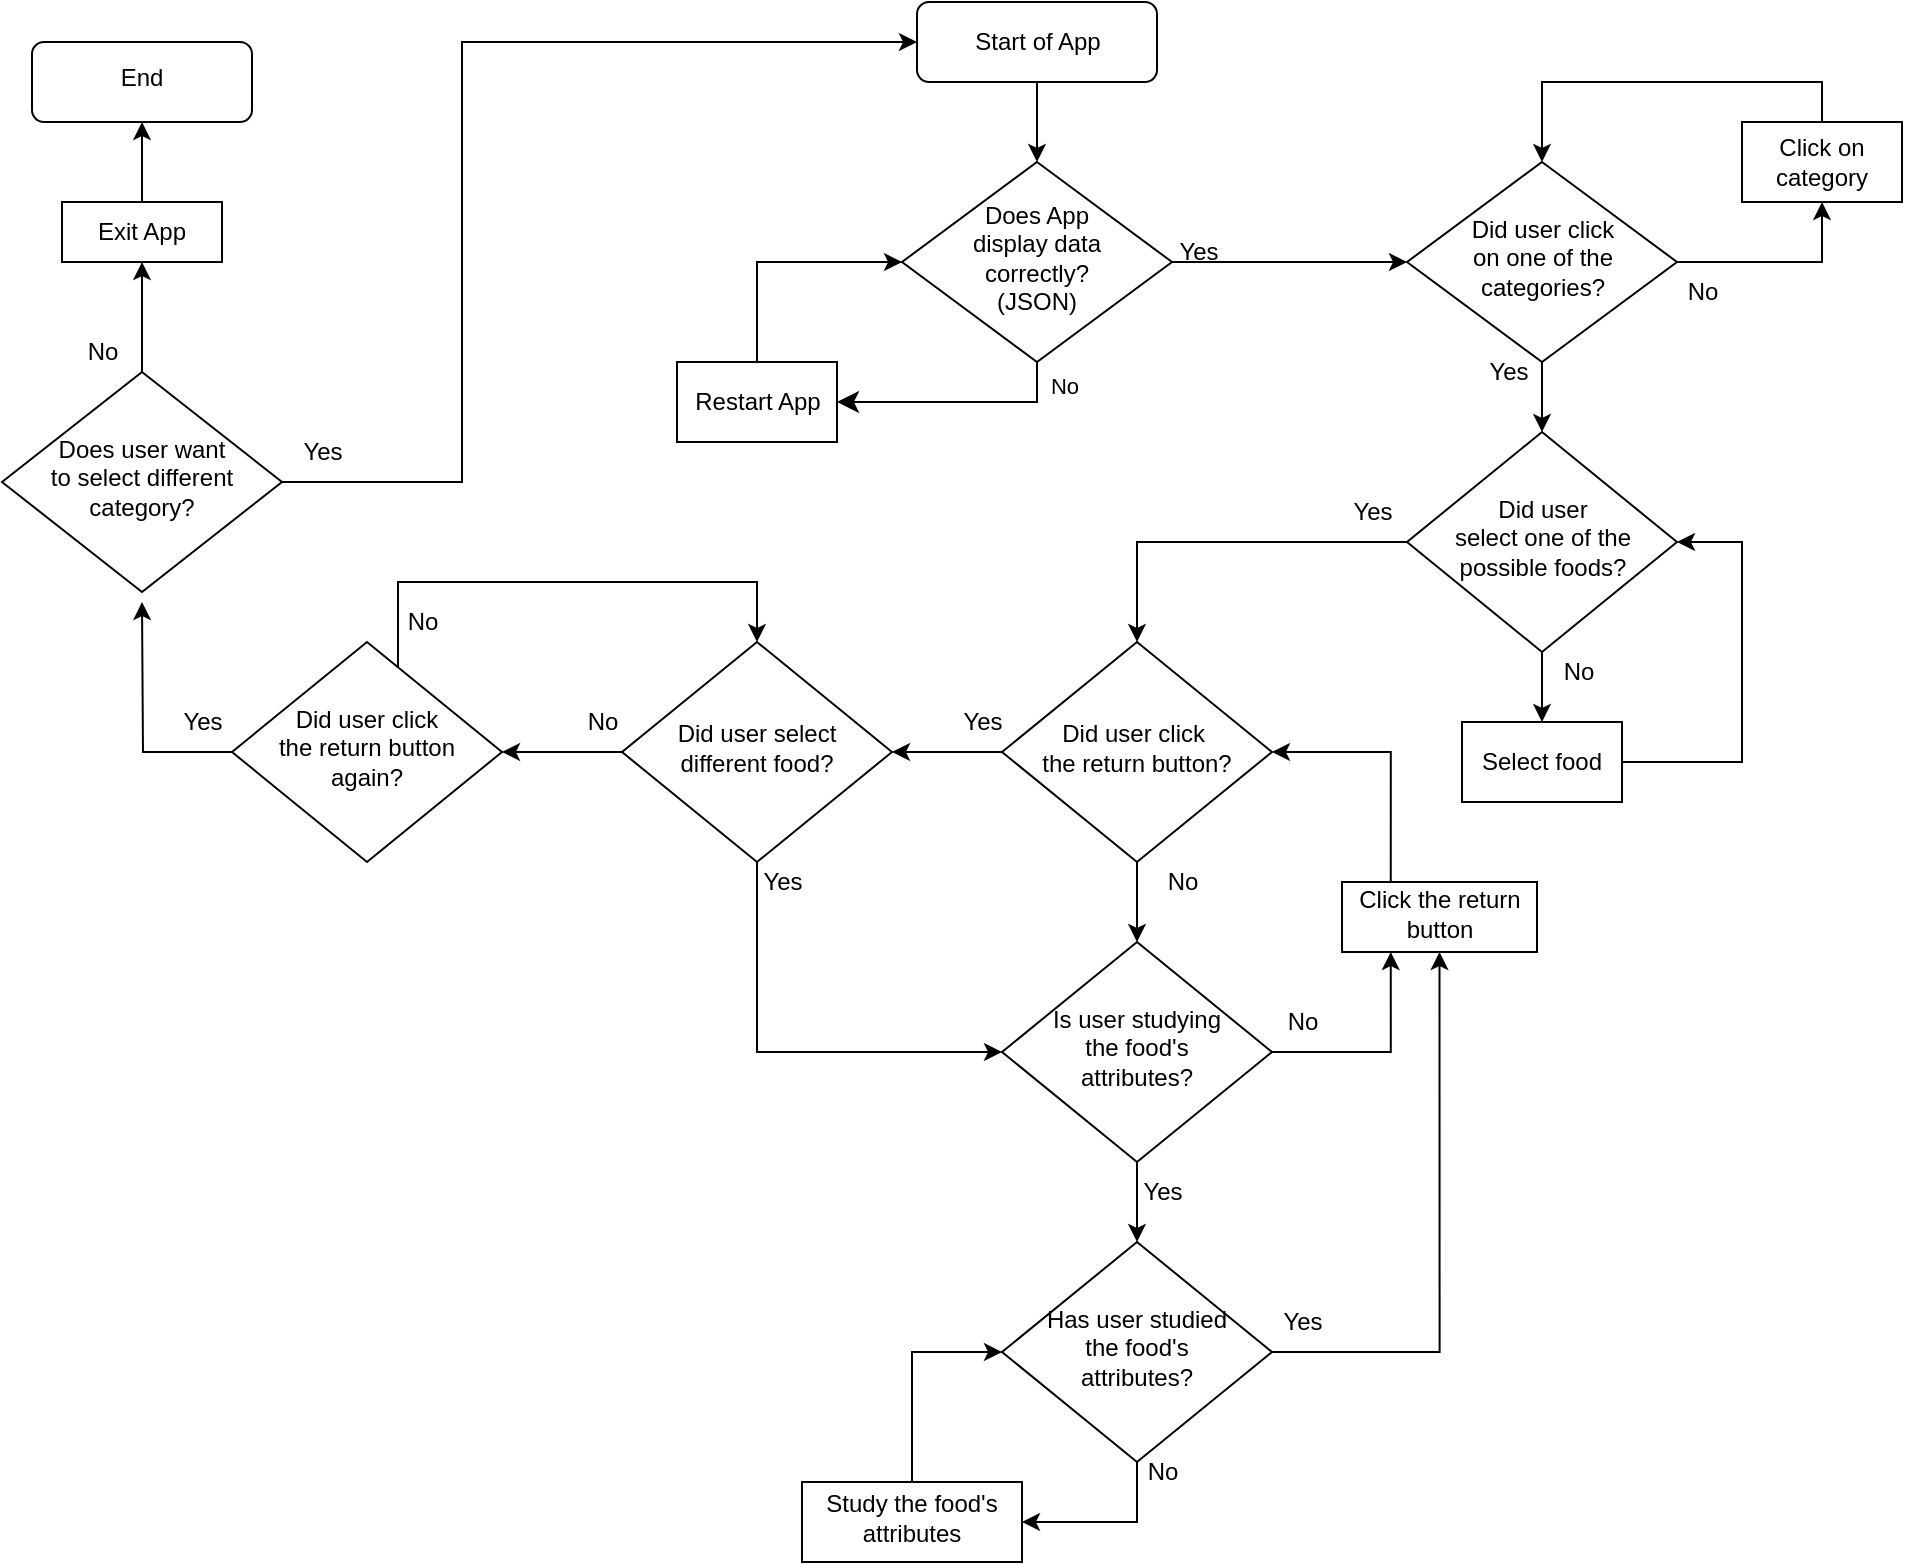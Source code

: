 <mxfile version="20.2.6" type="device"><diagram id="C5RBs43oDa-KdzZeNtuy" name="Page-1"><mxGraphModel dx="2500" dy="901" grid="1" gridSize="10" guides="1" tooltips="1" connect="1" arrows="1" fold="1" page="1" pageScale="1" pageWidth="827" pageHeight="1169" math="0" shadow="0"><root><mxCell id="WIyWlLk6GJQsqaUBKTNV-0"/><mxCell id="WIyWlLk6GJQsqaUBKTNV-1" parent="WIyWlLk6GJQsqaUBKTNV-0"/><mxCell id="lrXwZuD80QXnwarY4xYA-9" style="edgeStyle=orthogonalEdgeStyle;rounded=0;orthogonalLoop=1;jettySize=auto;html=1;entryX=0.5;entryY=0;entryDx=0;entryDy=0;endArrow=classic;endFill=1;" edge="1" parent="WIyWlLk6GJQsqaUBKTNV-1" source="lrXwZuD80QXnwarY4xYA-0" target="lrXwZuD80QXnwarY4xYA-1"><mxGeometry relative="1" as="geometry"/></mxCell><mxCell id="lrXwZuD80QXnwarY4xYA-0" value="Start of App" style="rounded=1;whiteSpace=wrap;html=1;fontSize=12;glass=0;strokeWidth=1;shadow=0;" vertex="1" parent="WIyWlLk6GJQsqaUBKTNV-1"><mxGeometry x="427.5" y="40" width="120" height="40" as="geometry"/></mxCell><mxCell id="lrXwZuD80QXnwarY4xYA-10" style="edgeStyle=orthogonalEdgeStyle;rounded=0;orthogonalLoop=1;jettySize=auto;html=1;endArrow=classic;endFill=1;entryX=0;entryY=0.5;entryDx=0;entryDy=0;" edge="1" parent="WIyWlLk6GJQsqaUBKTNV-1" source="lrXwZuD80QXnwarY4xYA-1" target="lrXwZuD80QXnwarY4xYA-13"><mxGeometry relative="1" as="geometry"><mxPoint x="640" y="180" as="targetPoint"/></mxGeometry></mxCell><mxCell id="lrXwZuD80QXnwarY4xYA-1" value="Does App&lt;br&gt;display data&lt;br&gt;correctly?&lt;br&gt;(JSON)" style="rhombus;whiteSpace=wrap;html=1;shadow=0;fontFamily=Helvetica;fontSize=12;align=center;strokeWidth=1;spacing=6;spacingTop=-4;" vertex="1" parent="WIyWlLk6GJQsqaUBKTNV-1"><mxGeometry x="420" y="120" width="135" height="100" as="geometry"/></mxCell><mxCell id="lrXwZuD80QXnwarY4xYA-5" value="No" style="rounded=0;html=1;jettySize=auto;orthogonalLoop=1;fontSize=11;endArrow=classic;endFill=1;endSize=8;strokeWidth=1;shadow=0;labelBackgroundColor=none;edgeStyle=orthogonalEdgeStyle;exitX=0.5;exitY=1;exitDx=0;exitDy=0;entryX=1;entryY=0.5;entryDx=0;entryDy=0;" edge="1" parent="WIyWlLk6GJQsqaUBKTNV-1" source="lrXwZuD80QXnwarY4xYA-1" target="lrXwZuD80QXnwarY4xYA-7"><mxGeometry x="-0.809" y="13" relative="1" as="geometry"><mxPoint as="offset"/><mxPoint x="-90" y="360" as="sourcePoint"/><mxPoint x="488" y="290" as="targetPoint"/></mxGeometry></mxCell><mxCell id="lrXwZuD80QXnwarY4xYA-8" style="edgeStyle=orthogonalEdgeStyle;rounded=0;orthogonalLoop=1;jettySize=auto;html=1;entryX=0;entryY=0.5;entryDx=0;entryDy=0;endArrow=classic;endFill=1;exitX=0.5;exitY=0;exitDx=0;exitDy=0;" edge="1" parent="WIyWlLk6GJQsqaUBKTNV-1" source="lrXwZuD80QXnwarY4xYA-7" target="lrXwZuD80QXnwarY4xYA-1"><mxGeometry relative="1" as="geometry"/></mxCell><mxCell id="lrXwZuD80QXnwarY4xYA-7" value="Restart App" style="rounded=0;whiteSpace=wrap;html=1;" vertex="1" parent="WIyWlLk6GJQsqaUBKTNV-1"><mxGeometry x="307.5" y="220" width="80" height="40" as="geometry"/></mxCell><mxCell id="lrXwZuD80QXnwarY4xYA-11" value="Yes" style="text;html=1;align=center;verticalAlign=middle;resizable=0;points=[];autosize=1;strokeColor=none;fillColor=none;" vertex="1" parent="WIyWlLk6GJQsqaUBKTNV-1"><mxGeometry x="547.5" y="150" width="40" height="30" as="geometry"/></mxCell><mxCell id="lrXwZuD80QXnwarY4xYA-14" style="edgeStyle=orthogonalEdgeStyle;rounded=0;orthogonalLoop=1;jettySize=auto;html=1;endArrow=classic;endFill=1;entryX=0.5;entryY=1;entryDx=0;entryDy=0;" edge="1" parent="WIyWlLk6GJQsqaUBKTNV-1" source="lrXwZuD80QXnwarY4xYA-13" target="lrXwZuD80QXnwarY4xYA-15"><mxGeometry relative="1" as="geometry"><mxPoint x="870" y="180" as="targetPoint"/></mxGeometry></mxCell><mxCell id="lrXwZuD80QXnwarY4xYA-19" style="edgeStyle=orthogonalEdgeStyle;rounded=0;orthogonalLoop=1;jettySize=auto;html=1;endArrow=classic;endFill=1;entryX=0.5;entryY=0;entryDx=0;entryDy=0;" edge="1" parent="WIyWlLk6GJQsqaUBKTNV-1" source="lrXwZuD80QXnwarY4xYA-13" target="lrXwZuD80QXnwarY4xYA-21"><mxGeometry relative="1" as="geometry"><mxPoint x="717.5" y="280" as="targetPoint"/></mxGeometry></mxCell><mxCell id="lrXwZuD80QXnwarY4xYA-13" value="Did user click&lt;br&gt;on one of the&lt;br&gt;categories?" style="rhombus;whiteSpace=wrap;html=1;shadow=0;fontFamily=Helvetica;fontSize=12;align=center;strokeWidth=1;spacing=6;spacingTop=-4;" vertex="1" parent="WIyWlLk6GJQsqaUBKTNV-1"><mxGeometry x="672.5" y="120" width="135" height="100" as="geometry"/></mxCell><mxCell id="lrXwZuD80QXnwarY4xYA-16" style="edgeStyle=orthogonalEdgeStyle;rounded=0;orthogonalLoop=1;jettySize=auto;html=1;entryX=0.5;entryY=0;entryDx=0;entryDy=0;endArrow=classic;endFill=1;exitX=0.5;exitY=0;exitDx=0;exitDy=0;" edge="1" parent="WIyWlLk6GJQsqaUBKTNV-1" source="lrXwZuD80QXnwarY4xYA-15" target="lrXwZuD80QXnwarY4xYA-13"><mxGeometry relative="1" as="geometry"/></mxCell><mxCell id="lrXwZuD80QXnwarY4xYA-15" value="Click on category" style="rounded=0;whiteSpace=wrap;html=1;" vertex="1" parent="WIyWlLk6GJQsqaUBKTNV-1"><mxGeometry x="840" y="100" width="80" height="40" as="geometry"/></mxCell><mxCell id="lrXwZuD80QXnwarY4xYA-17" value="No" style="text;html=1;align=center;verticalAlign=middle;resizable=0;points=[];autosize=1;strokeColor=none;fillColor=none;" vertex="1" parent="WIyWlLk6GJQsqaUBKTNV-1"><mxGeometry x="800" y="170" width="40" height="30" as="geometry"/></mxCell><mxCell id="lrXwZuD80QXnwarY4xYA-20" value="Yes" style="text;html=1;align=center;verticalAlign=middle;resizable=0;points=[];autosize=1;strokeColor=none;fillColor=none;" vertex="1" parent="WIyWlLk6GJQsqaUBKTNV-1"><mxGeometry x="702.5" y="210" width="40" height="30" as="geometry"/></mxCell><mxCell id="lrXwZuD80QXnwarY4xYA-26" style="edgeStyle=orthogonalEdgeStyle;rounded=0;orthogonalLoop=1;jettySize=auto;html=1;entryX=0.5;entryY=0;entryDx=0;entryDy=0;endArrow=classic;endFill=1;" edge="1" parent="WIyWlLk6GJQsqaUBKTNV-1" source="lrXwZuD80QXnwarY4xYA-21" target="lrXwZuD80QXnwarY4xYA-22"><mxGeometry relative="1" as="geometry"/></mxCell><mxCell id="lrXwZuD80QXnwarY4xYA-31" style="edgeStyle=orthogonalEdgeStyle;rounded=0;orthogonalLoop=1;jettySize=auto;html=1;entryX=0.5;entryY=0;entryDx=0;entryDy=0;endArrow=classic;endFill=1;" edge="1" parent="WIyWlLk6GJQsqaUBKTNV-1" source="lrXwZuD80QXnwarY4xYA-21" target="lrXwZuD80QXnwarY4xYA-30"><mxGeometry relative="1" as="geometry"/></mxCell><mxCell id="lrXwZuD80QXnwarY4xYA-21" value="Did user &lt;br&gt;select one of the &lt;br&gt;possible foods?" style="rhombus;whiteSpace=wrap;html=1;shadow=0;fontFamily=Helvetica;fontSize=12;align=center;strokeWidth=1;spacing=6;spacingTop=-4;" vertex="1" parent="WIyWlLk6GJQsqaUBKTNV-1"><mxGeometry x="672.5" y="255" width="135" height="110" as="geometry"/></mxCell><mxCell id="lrXwZuD80QXnwarY4xYA-27" style="edgeStyle=orthogonalEdgeStyle;rounded=0;orthogonalLoop=1;jettySize=auto;html=1;entryX=1;entryY=0.5;entryDx=0;entryDy=0;endArrow=classic;endFill=1;" edge="1" parent="WIyWlLk6GJQsqaUBKTNV-1" source="lrXwZuD80QXnwarY4xYA-22" target="lrXwZuD80QXnwarY4xYA-21"><mxGeometry relative="1" as="geometry"><Array as="points"><mxPoint x="840" y="420"/><mxPoint x="840" y="310"/></Array></mxGeometry></mxCell><mxCell id="lrXwZuD80QXnwarY4xYA-22" value="Select food" style="rounded=0;whiteSpace=wrap;html=1;" vertex="1" parent="WIyWlLk6GJQsqaUBKTNV-1"><mxGeometry x="700" y="400" width="80" height="40" as="geometry"/></mxCell><mxCell id="lrXwZuD80QXnwarY4xYA-28" value="No" style="text;html=1;align=center;verticalAlign=middle;resizable=0;points=[];autosize=1;strokeColor=none;fillColor=none;" vertex="1" parent="WIyWlLk6GJQsqaUBKTNV-1"><mxGeometry x="737.5" y="360" width="40" height="30" as="geometry"/></mxCell><mxCell id="lrXwZuD80QXnwarY4xYA-34" value="" style="edgeStyle=orthogonalEdgeStyle;rounded=0;orthogonalLoop=1;jettySize=auto;html=1;endArrow=classic;endFill=1;" edge="1" parent="WIyWlLk6GJQsqaUBKTNV-1" source="lrXwZuD80QXnwarY4xYA-30" target="lrXwZuD80QXnwarY4xYA-33"><mxGeometry relative="1" as="geometry"/></mxCell><mxCell id="lrXwZuD80QXnwarY4xYA-38" value="" style="edgeStyle=orthogonalEdgeStyle;rounded=0;orthogonalLoop=1;jettySize=auto;html=1;endArrow=classic;endFill=1;" edge="1" parent="WIyWlLk6GJQsqaUBKTNV-1" source="lrXwZuD80QXnwarY4xYA-30" target="lrXwZuD80QXnwarY4xYA-37"><mxGeometry relative="1" as="geometry"/></mxCell><mxCell id="lrXwZuD80QXnwarY4xYA-30" value="Did user click&amp;nbsp;&lt;br&gt;the return button?" style="rhombus;whiteSpace=wrap;html=1;shadow=0;fontFamily=Helvetica;fontSize=12;align=center;strokeWidth=1;spacing=6;spacingTop=-4;" vertex="1" parent="WIyWlLk6GJQsqaUBKTNV-1"><mxGeometry x="470" y="360" width="135" height="110" as="geometry"/></mxCell><mxCell id="lrXwZuD80QXnwarY4xYA-32" value="Yes" style="text;html=1;align=center;verticalAlign=middle;resizable=0;points=[];autosize=1;strokeColor=none;fillColor=none;" vertex="1" parent="WIyWlLk6GJQsqaUBKTNV-1"><mxGeometry x="635" y="280" width="40" height="30" as="geometry"/></mxCell><mxCell id="lrXwZuD80QXnwarY4xYA-54" style="edgeStyle=orthogonalEdgeStyle;rounded=0;orthogonalLoop=1;jettySize=auto;html=1;entryX=0;entryY=0.5;entryDx=0;entryDy=0;endArrow=classic;endFill=1;" edge="1" parent="WIyWlLk6GJQsqaUBKTNV-1" source="lrXwZuD80QXnwarY4xYA-33" target="lrXwZuD80QXnwarY4xYA-37"><mxGeometry relative="1" as="geometry"><Array as="points"><mxPoint x="348" y="565"/></Array></mxGeometry></mxCell><mxCell id="lrXwZuD80QXnwarY4xYA-57" value="" style="edgeStyle=orthogonalEdgeStyle;rounded=0;orthogonalLoop=1;jettySize=auto;html=1;endArrow=classic;endFill=1;" edge="1" parent="WIyWlLk6GJQsqaUBKTNV-1" source="lrXwZuD80QXnwarY4xYA-33" target="lrXwZuD80QXnwarY4xYA-56"><mxGeometry relative="1" as="geometry"/></mxCell><mxCell id="lrXwZuD80QXnwarY4xYA-33" value="Did user select different food?" style="rhombus;whiteSpace=wrap;html=1;shadow=0;fontFamily=Helvetica;fontSize=12;align=center;strokeWidth=1;spacing=6;spacingTop=-4;" vertex="1" parent="WIyWlLk6GJQsqaUBKTNV-1"><mxGeometry x="280" y="360" width="135" height="110" as="geometry"/></mxCell><mxCell id="lrXwZuD80QXnwarY4xYA-41" value="" style="edgeStyle=orthogonalEdgeStyle;rounded=0;orthogonalLoop=1;jettySize=auto;html=1;endArrow=classic;endFill=1;entryX=0.25;entryY=1;entryDx=0;entryDy=0;" edge="1" parent="WIyWlLk6GJQsqaUBKTNV-1" source="lrXwZuD80QXnwarY4xYA-37" target="lrXwZuD80QXnwarY4xYA-40"><mxGeometry relative="1" as="geometry"/></mxCell><mxCell id="lrXwZuD80QXnwarY4xYA-45" value="" style="edgeStyle=orthogonalEdgeStyle;rounded=0;orthogonalLoop=1;jettySize=auto;html=1;endArrow=classic;endFill=1;" edge="1" parent="WIyWlLk6GJQsqaUBKTNV-1" source="lrXwZuD80QXnwarY4xYA-37" target="lrXwZuD80QXnwarY4xYA-44"><mxGeometry relative="1" as="geometry"/></mxCell><mxCell id="lrXwZuD80QXnwarY4xYA-37" value="Is user studying&lt;br&gt;the food's&lt;br&gt;attributes?" style="rhombus;whiteSpace=wrap;html=1;shadow=0;fontFamily=Helvetica;fontSize=12;align=center;strokeWidth=1;spacing=6;spacingTop=-4;" vertex="1" parent="WIyWlLk6GJQsqaUBKTNV-1"><mxGeometry x="470" y="510" width="135" height="110" as="geometry"/></mxCell><mxCell id="lrXwZuD80QXnwarY4xYA-39" value="No" style="text;html=1;align=center;verticalAlign=middle;resizable=0;points=[];autosize=1;strokeColor=none;fillColor=none;" vertex="1" parent="WIyWlLk6GJQsqaUBKTNV-1"><mxGeometry x="540" y="465" width="40" height="30" as="geometry"/></mxCell><mxCell id="lrXwZuD80QXnwarY4xYA-42" style="edgeStyle=orthogonalEdgeStyle;rounded=0;orthogonalLoop=1;jettySize=auto;html=1;entryX=1;entryY=0.5;entryDx=0;entryDy=0;endArrow=classic;endFill=1;exitX=0.25;exitY=0;exitDx=0;exitDy=0;" edge="1" parent="WIyWlLk6GJQsqaUBKTNV-1" source="lrXwZuD80QXnwarY4xYA-40" target="lrXwZuD80QXnwarY4xYA-30"><mxGeometry relative="1" as="geometry"><Array as="points"><mxPoint x="664" y="415"/></Array></mxGeometry></mxCell><mxCell id="lrXwZuD80QXnwarY4xYA-40" value="Click the return button" style="whiteSpace=wrap;html=1;shadow=0;strokeWidth=1;spacing=6;spacingTop=-4;" vertex="1" parent="WIyWlLk6GJQsqaUBKTNV-1"><mxGeometry x="640" y="480" width="97.5" height="35" as="geometry"/></mxCell><mxCell id="lrXwZuD80QXnwarY4xYA-43" value="Yes" style="text;html=1;align=center;verticalAlign=middle;resizable=0;points=[];autosize=1;strokeColor=none;fillColor=none;" vertex="1" parent="WIyWlLk6GJQsqaUBKTNV-1"><mxGeometry x="440" y="385" width="40" height="30" as="geometry"/></mxCell><mxCell id="lrXwZuD80QXnwarY4xYA-48" style="edgeStyle=orthogonalEdgeStyle;rounded=0;orthogonalLoop=1;jettySize=auto;html=1;entryX=0.5;entryY=1;entryDx=0;entryDy=0;endArrow=classic;endFill=1;" edge="1" parent="WIyWlLk6GJQsqaUBKTNV-1" source="lrXwZuD80QXnwarY4xYA-44" target="lrXwZuD80QXnwarY4xYA-40"><mxGeometry relative="1" as="geometry"/></mxCell><mxCell id="lrXwZuD80QXnwarY4xYA-51" value="" style="edgeStyle=orthogonalEdgeStyle;rounded=0;orthogonalLoop=1;jettySize=auto;html=1;endArrow=classic;endFill=1;entryX=1;entryY=0.5;entryDx=0;entryDy=0;" edge="1" parent="WIyWlLk6GJQsqaUBKTNV-1" source="lrXwZuD80QXnwarY4xYA-44" target="lrXwZuD80QXnwarY4xYA-50"><mxGeometry relative="1" as="geometry"/></mxCell><mxCell id="lrXwZuD80QXnwarY4xYA-44" value="Has user studied&lt;br&gt;the food's&lt;br&gt;attributes?" style="rhombus;whiteSpace=wrap;html=1;shadow=0;fontFamily=Helvetica;fontSize=12;align=center;strokeWidth=1;spacing=6;spacingTop=-4;" vertex="1" parent="WIyWlLk6GJQsqaUBKTNV-1"><mxGeometry x="470" y="660" width="135" height="110" as="geometry"/></mxCell><mxCell id="lrXwZuD80QXnwarY4xYA-46" value="No" style="text;html=1;align=center;verticalAlign=middle;resizable=0;points=[];autosize=1;strokeColor=none;fillColor=none;" vertex="1" parent="WIyWlLk6GJQsqaUBKTNV-1"><mxGeometry x="600" y="535" width="40" height="30" as="geometry"/></mxCell><mxCell id="lrXwZuD80QXnwarY4xYA-47" value="Yes" style="text;html=1;align=center;verticalAlign=middle;resizable=0;points=[];autosize=1;strokeColor=none;fillColor=none;" vertex="1" parent="WIyWlLk6GJQsqaUBKTNV-1"><mxGeometry x="530" y="620" width="40" height="30" as="geometry"/></mxCell><mxCell id="lrXwZuD80QXnwarY4xYA-49" value="Yes" style="text;html=1;align=center;verticalAlign=middle;resizable=0;points=[];autosize=1;strokeColor=none;fillColor=none;" vertex="1" parent="WIyWlLk6GJQsqaUBKTNV-1"><mxGeometry x="600" y="685" width="40" height="30" as="geometry"/></mxCell><mxCell id="lrXwZuD80QXnwarY4xYA-52" style="edgeStyle=orthogonalEdgeStyle;rounded=0;orthogonalLoop=1;jettySize=auto;html=1;entryX=0;entryY=0.5;entryDx=0;entryDy=0;endArrow=classic;endFill=1;" edge="1" parent="WIyWlLk6GJQsqaUBKTNV-1" source="lrXwZuD80QXnwarY4xYA-50" target="lrXwZuD80QXnwarY4xYA-44"><mxGeometry relative="1" as="geometry"/></mxCell><mxCell id="lrXwZuD80QXnwarY4xYA-50" value="Study the food's&lt;br&gt;attributes" style="whiteSpace=wrap;html=1;shadow=0;strokeWidth=1;spacing=6;spacingTop=-4;" vertex="1" parent="WIyWlLk6GJQsqaUBKTNV-1"><mxGeometry x="370" y="780" width="110" height="40" as="geometry"/></mxCell><mxCell id="lrXwZuD80QXnwarY4xYA-53" value="No" style="text;html=1;align=center;verticalAlign=middle;resizable=0;points=[];autosize=1;strokeColor=none;fillColor=none;" vertex="1" parent="WIyWlLk6GJQsqaUBKTNV-1"><mxGeometry x="530" y="760" width="40" height="30" as="geometry"/></mxCell><mxCell id="lrXwZuD80QXnwarY4xYA-55" value="Yes" style="text;html=1;align=center;verticalAlign=middle;resizable=0;points=[];autosize=1;strokeColor=none;fillColor=none;" vertex="1" parent="WIyWlLk6GJQsqaUBKTNV-1"><mxGeometry x="340" y="465" width="40" height="30" as="geometry"/></mxCell><mxCell id="lrXwZuD80QXnwarY4xYA-58" style="edgeStyle=orthogonalEdgeStyle;rounded=0;orthogonalLoop=1;jettySize=auto;html=1;entryX=0.5;entryY=0;entryDx=0;entryDy=0;endArrow=classic;endFill=1;" edge="1" parent="WIyWlLk6GJQsqaUBKTNV-1" source="lrXwZuD80QXnwarY4xYA-56" target="lrXwZuD80QXnwarY4xYA-33"><mxGeometry relative="1" as="geometry"><Array as="points"><mxPoint x="168" y="330"/><mxPoint x="348" y="330"/></Array></mxGeometry></mxCell><mxCell id="lrXwZuD80QXnwarY4xYA-67" style="edgeStyle=orthogonalEdgeStyle;rounded=0;orthogonalLoop=1;jettySize=auto;html=1;endArrow=classic;endFill=1;" edge="1" parent="WIyWlLk6GJQsqaUBKTNV-1" source="lrXwZuD80QXnwarY4xYA-56"><mxGeometry relative="1" as="geometry"><mxPoint x="40" y="340" as="targetPoint"/></mxGeometry></mxCell><mxCell id="lrXwZuD80QXnwarY4xYA-56" value="Did user click&lt;br&gt;the return button&lt;br&gt;again?" style="rhombus;whiteSpace=wrap;html=1;shadow=0;fontFamily=Helvetica;fontSize=12;align=center;strokeWidth=1;spacing=6;spacingTop=-4;" vertex="1" parent="WIyWlLk6GJQsqaUBKTNV-1"><mxGeometry x="85" y="360" width="135" height="110" as="geometry"/></mxCell><mxCell id="lrXwZuD80QXnwarY4xYA-59" value="No" style="text;html=1;align=center;verticalAlign=middle;resizable=0;points=[];autosize=1;strokeColor=none;fillColor=none;" vertex="1" parent="WIyWlLk6GJQsqaUBKTNV-1"><mxGeometry x="160" y="335" width="40" height="30" as="geometry"/></mxCell><mxCell id="lrXwZuD80QXnwarY4xYA-61" value="Yes" style="text;html=1;align=center;verticalAlign=middle;resizable=0;points=[];autosize=1;strokeColor=none;fillColor=none;" vertex="1" parent="WIyWlLk6GJQsqaUBKTNV-1"><mxGeometry x="50" y="385" width="40" height="30" as="geometry"/></mxCell><mxCell id="lrXwZuD80QXnwarY4xYA-70" style="edgeStyle=orthogonalEdgeStyle;rounded=0;orthogonalLoop=1;jettySize=auto;html=1;entryX=0;entryY=0.5;entryDx=0;entryDy=0;endArrow=classic;endFill=1;" edge="1" parent="WIyWlLk6GJQsqaUBKTNV-1" source="lrXwZuD80QXnwarY4xYA-64" target="lrXwZuD80QXnwarY4xYA-0"><mxGeometry relative="1" as="geometry"><Array as="points"><mxPoint x="200" y="280"/><mxPoint x="200" y="60"/></Array></mxGeometry></mxCell><mxCell id="lrXwZuD80QXnwarY4xYA-73" value="" style="edgeStyle=orthogonalEdgeStyle;rounded=0;orthogonalLoop=1;jettySize=auto;html=1;endArrow=classic;endFill=1;" edge="1" parent="WIyWlLk6GJQsqaUBKTNV-1" source="lrXwZuD80QXnwarY4xYA-64"><mxGeometry relative="1" as="geometry"><mxPoint x="40" y="170" as="targetPoint"/></mxGeometry></mxCell><mxCell id="lrXwZuD80QXnwarY4xYA-64" value="Does user want&lt;br&gt;to select different&lt;br&gt;category?" style="rhombus;whiteSpace=wrap;html=1;shadow=0;fontFamily=Helvetica;fontSize=12;align=center;strokeWidth=1;spacing=6;spacingTop=-4;" vertex="1" parent="WIyWlLk6GJQsqaUBKTNV-1"><mxGeometry x="-30" y="225" width="140" height="110" as="geometry"/></mxCell><mxCell id="lrXwZuD80QXnwarY4xYA-66" value="No" style="text;html=1;align=center;verticalAlign=middle;resizable=0;points=[];autosize=1;strokeColor=none;fillColor=none;" vertex="1" parent="WIyWlLk6GJQsqaUBKTNV-1"><mxGeometry x="250" y="385" width="40" height="30" as="geometry"/></mxCell><mxCell id="lrXwZuD80QXnwarY4xYA-71" value="Yes" style="text;html=1;align=center;verticalAlign=middle;resizable=0;points=[];autosize=1;strokeColor=none;fillColor=none;" vertex="1" parent="WIyWlLk6GJQsqaUBKTNV-1"><mxGeometry x="110" y="250" width="40" height="30" as="geometry"/></mxCell><mxCell id="lrXwZuD80QXnwarY4xYA-72" value="End" style="whiteSpace=wrap;html=1;shadow=0;strokeWidth=1;spacing=6;spacingTop=-4;rounded=1;" vertex="1" parent="WIyWlLk6GJQsqaUBKTNV-1"><mxGeometry x="-15" y="60" width="110" height="40" as="geometry"/></mxCell><mxCell id="lrXwZuD80QXnwarY4xYA-74" value="No" style="text;html=1;align=center;verticalAlign=middle;resizable=0;points=[];autosize=1;strokeColor=none;fillColor=none;" vertex="1" parent="WIyWlLk6GJQsqaUBKTNV-1"><mxGeometry y="200" width="40" height="30" as="geometry"/></mxCell><mxCell id="lrXwZuD80QXnwarY4xYA-77" style="edgeStyle=orthogonalEdgeStyle;rounded=0;orthogonalLoop=1;jettySize=auto;html=1;endArrow=classic;endFill=1;" edge="1" parent="WIyWlLk6GJQsqaUBKTNV-1" source="lrXwZuD80QXnwarY4xYA-76" target="lrXwZuD80QXnwarY4xYA-72"><mxGeometry relative="1" as="geometry"/></mxCell><mxCell id="lrXwZuD80QXnwarY4xYA-76" value="Exit App" style="rounded=0;whiteSpace=wrap;html=1;" vertex="1" parent="WIyWlLk6GJQsqaUBKTNV-1"><mxGeometry y="140" width="80" height="30" as="geometry"/></mxCell></root></mxGraphModel></diagram></mxfile>